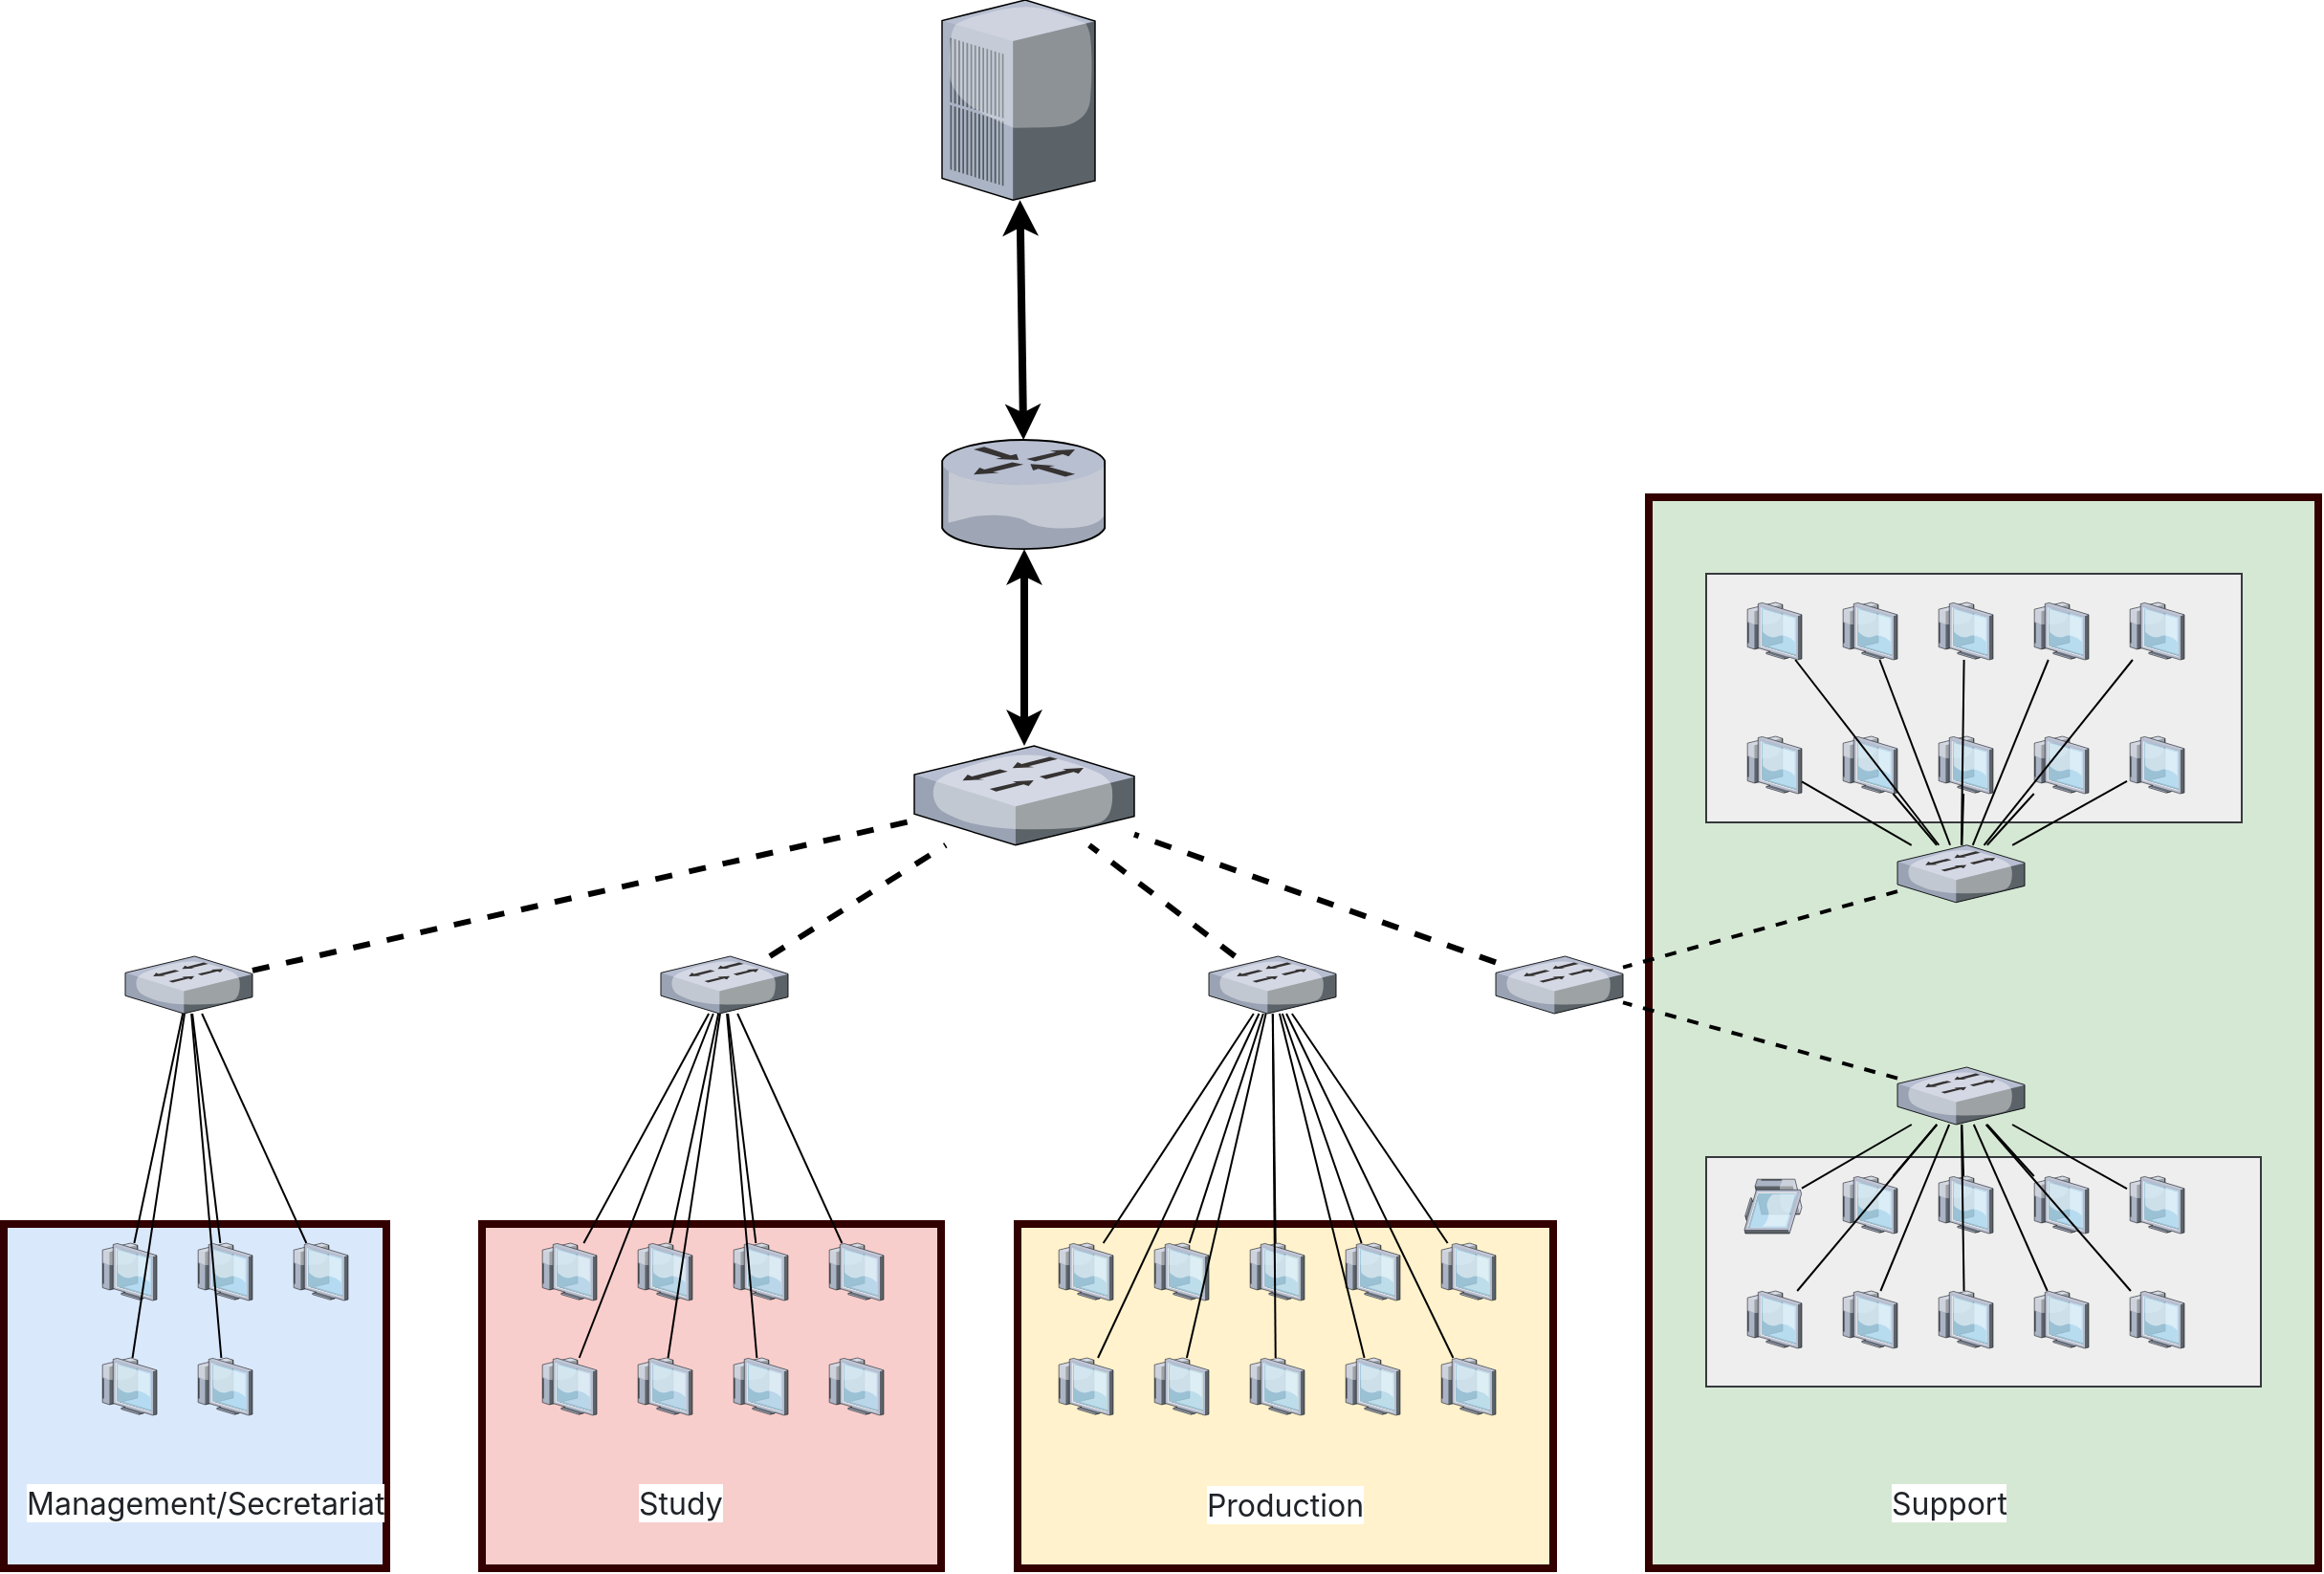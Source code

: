<mxfile version="24.8.0">
  <diagram name="Page-1" id="1k6NwFKqmDq_QukoTFWd">
    <mxGraphModel dx="1615" dy="1629" grid="1" gridSize="10" guides="1" tooltips="1" connect="1" arrows="1" fold="1" page="1" pageScale="1" pageWidth="1169" pageHeight="826" math="0" shadow="0">
      <root>
        <mxCell id="0" />
        <mxCell id="1" parent="0" />
        <mxCell id="10odNjJhLR96Ez2bC5Ds-97" value="" style="rounded=0;whiteSpace=wrap;html=1;fillColor=#d5e8d4;strokeColor=#330000;strokeWidth=4;" vertex="1" parent="1">
          <mxGeometry x="870" y="100" width="350" height="560" as="geometry" />
        </mxCell>
        <mxCell id="10odNjJhLR96Ez2bC5Ds-54" value="" style="rounded=0;whiteSpace=wrap;html=1;fillColor=#eeeeee;strokeColor=#36393d;" vertex="1" parent="1">
          <mxGeometry x="900" y="445" width="290" height="120" as="geometry" />
        </mxCell>
        <mxCell id="10odNjJhLR96Ez2bC5Ds-53" value="" style="rounded=0;whiteSpace=wrap;html=1;fillColor=#eeeeee;strokeColor=#36393d;" vertex="1" parent="1">
          <mxGeometry x="900" y="140" width="280" height="130" as="geometry" />
        </mxCell>
        <mxCell id="10odNjJhLR96Ez2bC5Ds-52" value="" style="rounded=0;whiteSpace=wrap;html=1;fillColor=#fff2cc;strokeColor=#330000;strokeWidth=4;" vertex="1" parent="1">
          <mxGeometry x="540" y="480" width="280" height="180" as="geometry" />
        </mxCell>
        <mxCell id="10odNjJhLR96Ez2bC5Ds-17" value="" style="rounded=0;whiteSpace=wrap;html=1;fillColor=#f8cecc;strokeColor=#330000;strokeWidth=4;" vertex="1" parent="1">
          <mxGeometry x="260" y="480" width="240" height="180" as="geometry" />
        </mxCell>
        <mxCell id="10odNjJhLR96Ez2bC5Ds-16" value="" style="rounded=0;whiteSpace=wrap;html=1;fillColor=#dae8fc;strokeColor=#330000;strokeWidth=4;" vertex="1" parent="1">
          <mxGeometry x="10" y="480" width="200" height="180" as="geometry" />
        </mxCell>
        <mxCell id="10odNjJhLR96Ez2bC5Ds-2" value="" style="verticalLabelPosition=bottom;sketch=0;aspect=fixed;html=1;verticalAlign=top;strokeColor=none;align=center;outlineConnect=0;shape=mxgraph.citrix.thin_client;" vertex="1" parent="1">
          <mxGeometry x="110" y="490" width="30" height="30" as="geometry" />
        </mxCell>
        <mxCell id="10odNjJhLR96Ez2bC5Ds-3" value="" style="verticalLabelPosition=bottom;sketch=0;aspect=fixed;html=1;verticalAlign=top;strokeColor=none;align=center;outlineConnect=0;shape=mxgraph.citrix.thin_client;" vertex="1" parent="1">
          <mxGeometry x="60" y="550" width="30" height="30" as="geometry" />
        </mxCell>
        <mxCell id="10odNjJhLR96Ez2bC5Ds-4" value="" style="verticalLabelPosition=bottom;sketch=0;aspect=fixed;html=1;verticalAlign=top;strokeColor=none;align=center;outlineConnect=0;shape=mxgraph.citrix.thin_client;" vertex="1" parent="1">
          <mxGeometry x="60" y="490" width="30" height="30" as="geometry" />
        </mxCell>
        <mxCell id="10odNjJhLR96Ez2bC5Ds-5" value="" style="verticalLabelPosition=bottom;sketch=0;aspect=fixed;html=1;verticalAlign=top;strokeColor=none;align=center;outlineConnect=0;shape=mxgraph.citrix.thin_client;" vertex="1" parent="1">
          <mxGeometry x="110" y="550" width="30" height="30" as="geometry" />
        </mxCell>
        <mxCell id="10odNjJhLR96Ez2bC5Ds-6" value="" style="verticalLabelPosition=bottom;sketch=0;aspect=fixed;html=1;verticalAlign=top;strokeColor=none;align=center;outlineConnect=0;shape=mxgraph.citrix.thin_client;" vertex="1" parent="1">
          <mxGeometry x="160" y="490" width="30" height="30" as="geometry" />
        </mxCell>
        <mxCell id="10odNjJhLR96Ez2bC5Ds-7" value="" style="verticalLabelPosition=bottom;sketch=0;aspect=fixed;html=1;verticalAlign=top;strokeColor=none;align=center;outlineConnect=0;shape=mxgraph.citrix.thin_client;" vertex="1" parent="1">
          <mxGeometry x="340" y="490" width="30" height="30" as="geometry" />
        </mxCell>
        <mxCell id="10odNjJhLR96Ez2bC5Ds-8" value="" style="verticalLabelPosition=bottom;sketch=0;aspect=fixed;html=1;verticalAlign=top;strokeColor=none;align=center;outlineConnect=0;shape=mxgraph.citrix.thin_client;" vertex="1" parent="1">
          <mxGeometry x="340" y="550" width="30" height="30" as="geometry" />
        </mxCell>
        <mxCell id="10odNjJhLR96Ez2bC5Ds-9" value="" style="verticalLabelPosition=bottom;sketch=0;aspect=fixed;html=1;verticalAlign=top;strokeColor=none;align=center;outlineConnect=0;shape=mxgraph.citrix.thin_client;" vertex="1" parent="1">
          <mxGeometry x="290" y="490" width="30" height="30" as="geometry" />
        </mxCell>
        <mxCell id="10odNjJhLR96Ez2bC5Ds-10" value="" style="verticalLabelPosition=bottom;sketch=0;aspect=fixed;html=1;verticalAlign=top;strokeColor=none;align=center;outlineConnect=0;shape=mxgraph.citrix.thin_client;" vertex="1" parent="1">
          <mxGeometry x="390" y="550" width="30" height="30" as="geometry" />
        </mxCell>
        <mxCell id="10odNjJhLR96Ez2bC5Ds-11" value="" style="verticalLabelPosition=bottom;sketch=0;aspect=fixed;html=1;verticalAlign=top;strokeColor=none;align=center;outlineConnect=0;shape=mxgraph.citrix.thin_client;" vertex="1" parent="1">
          <mxGeometry x="290" y="550" width="30" height="30" as="geometry" />
        </mxCell>
        <mxCell id="10odNjJhLR96Ez2bC5Ds-12" value="" style="verticalLabelPosition=bottom;sketch=0;aspect=fixed;html=1;verticalAlign=top;strokeColor=none;align=center;outlineConnect=0;shape=mxgraph.citrix.thin_client;" vertex="1" parent="1">
          <mxGeometry x="390" y="490" width="30" height="30" as="geometry" />
        </mxCell>
        <mxCell id="10odNjJhLR96Ez2bC5Ds-13" value="" style="verticalLabelPosition=bottom;sketch=0;aspect=fixed;html=1;verticalAlign=top;strokeColor=none;align=center;outlineConnect=0;shape=mxgraph.citrix.thin_client;" vertex="1" parent="1">
          <mxGeometry x="440" y="490" width="30" height="30" as="geometry" />
        </mxCell>
        <mxCell id="10odNjJhLR96Ez2bC5Ds-14" value="" style="verticalLabelPosition=bottom;sketch=0;aspect=fixed;html=1;verticalAlign=top;strokeColor=none;align=center;outlineConnect=0;shape=mxgraph.citrix.thin_client;" vertex="1" parent="1">
          <mxGeometry x="440" y="550" width="30" height="30" as="geometry" />
        </mxCell>
        <mxCell id="10odNjJhLR96Ez2bC5Ds-18" value="" style="verticalLabelPosition=bottom;sketch=0;aspect=fixed;html=1;verticalAlign=top;strokeColor=none;align=center;outlineConnect=0;shape=mxgraph.citrix.thin_client;" vertex="1" parent="1">
          <mxGeometry x="970" y="155" width="30" height="30" as="geometry" />
        </mxCell>
        <mxCell id="10odNjJhLR96Ez2bC5Ds-19" value="" style="verticalLabelPosition=bottom;sketch=0;aspect=fixed;html=1;verticalAlign=top;strokeColor=none;align=center;outlineConnect=0;shape=mxgraph.citrix.thin_client;" vertex="1" parent="1">
          <mxGeometry x="970" y="225" width="30" height="30" as="geometry" />
        </mxCell>
        <mxCell id="10odNjJhLR96Ez2bC5Ds-20" value="" style="verticalLabelPosition=bottom;sketch=0;aspect=fixed;html=1;verticalAlign=top;strokeColor=none;align=center;outlineConnect=0;shape=mxgraph.citrix.thin_client;" vertex="1" parent="1">
          <mxGeometry x="920" y="155" width="30" height="30" as="geometry" />
        </mxCell>
        <mxCell id="10odNjJhLR96Ez2bC5Ds-21" value="" style="verticalLabelPosition=bottom;sketch=0;aspect=fixed;html=1;verticalAlign=top;strokeColor=none;align=center;outlineConnect=0;shape=mxgraph.citrix.thin_client;" vertex="1" parent="1">
          <mxGeometry x="1020" y="225" width="30" height="30" as="geometry" />
        </mxCell>
        <mxCell id="10odNjJhLR96Ez2bC5Ds-22" value="" style="verticalLabelPosition=bottom;sketch=0;aspect=fixed;html=1;verticalAlign=top;strokeColor=none;align=center;outlineConnect=0;shape=mxgraph.citrix.thin_client;" vertex="1" parent="1">
          <mxGeometry x="920" y="225" width="30" height="30" as="geometry" />
        </mxCell>
        <mxCell id="10odNjJhLR96Ez2bC5Ds-23" value="" style="verticalLabelPosition=bottom;sketch=0;aspect=fixed;html=1;verticalAlign=top;strokeColor=none;align=center;outlineConnect=0;shape=mxgraph.citrix.thin_client;" vertex="1" parent="1">
          <mxGeometry x="1020" y="155" width="30" height="30" as="geometry" />
        </mxCell>
        <mxCell id="10odNjJhLR96Ez2bC5Ds-24" value="" style="verticalLabelPosition=bottom;sketch=0;aspect=fixed;html=1;verticalAlign=top;strokeColor=none;align=center;outlineConnect=0;shape=mxgraph.citrix.thin_client;" vertex="1" parent="1">
          <mxGeometry x="1070" y="155" width="30" height="30" as="geometry" />
        </mxCell>
        <mxCell id="10odNjJhLR96Ez2bC5Ds-25" value="" style="verticalLabelPosition=bottom;sketch=0;aspect=fixed;html=1;verticalAlign=top;strokeColor=none;align=center;outlineConnect=0;shape=mxgraph.citrix.thin_client;" vertex="1" parent="1">
          <mxGeometry x="1070" y="225" width="30" height="30" as="geometry" />
        </mxCell>
        <mxCell id="10odNjJhLR96Ez2bC5Ds-27" value="" style="verticalLabelPosition=bottom;sketch=0;aspect=fixed;html=1;verticalAlign=top;strokeColor=none;align=center;outlineConnect=0;shape=mxgraph.citrix.thin_client;" vertex="1" parent="1">
          <mxGeometry x="970" y="455" width="30" height="30" as="geometry" />
        </mxCell>
        <mxCell id="10odNjJhLR96Ez2bC5Ds-29" value="" style="verticalLabelPosition=bottom;sketch=0;aspect=fixed;html=1;verticalAlign=top;strokeColor=none;align=center;outlineConnect=0;shape=mxgraph.citrix.thin_client;" vertex="1" parent="1">
          <mxGeometry x="1020" y="455" width="30" height="30" as="geometry" />
        </mxCell>
        <mxCell id="10odNjJhLR96Ez2bC5Ds-30" value="" style="verticalLabelPosition=bottom;sketch=0;aspect=fixed;html=1;verticalAlign=top;strokeColor=none;align=center;outlineConnect=0;shape=mxgraph.citrix.thin_client;direction=south;" vertex="1" parent="1">
          <mxGeometry x="920" y="455" width="30" height="30" as="geometry" />
        </mxCell>
        <mxCell id="10odNjJhLR96Ez2bC5Ds-31" value="" style="verticalLabelPosition=bottom;sketch=0;aspect=fixed;html=1;verticalAlign=top;strokeColor=none;align=center;outlineConnect=0;shape=mxgraph.citrix.thin_client;" vertex="1" parent="1">
          <mxGeometry x="1120" y="225" width="30" height="30" as="geometry" />
        </mxCell>
        <mxCell id="10odNjJhLR96Ez2bC5Ds-32" value="" style="verticalLabelPosition=bottom;sketch=0;aspect=fixed;html=1;verticalAlign=top;strokeColor=none;align=center;outlineConnect=0;shape=mxgraph.citrix.thin_client;" vertex="1" parent="1">
          <mxGeometry x="1120" y="155" width="30" height="30" as="geometry" />
        </mxCell>
        <mxCell id="10odNjJhLR96Ez2bC5Ds-33" value="" style="verticalLabelPosition=bottom;sketch=0;aspect=fixed;html=1;verticalAlign=top;strokeColor=none;align=center;outlineConnect=0;shape=mxgraph.citrix.thin_client;" vertex="1" parent="1">
          <mxGeometry x="1070" y="455" width="30" height="30" as="geometry" />
        </mxCell>
        <mxCell id="10odNjJhLR96Ez2bC5Ds-34" value="" style="verticalLabelPosition=bottom;sketch=0;aspect=fixed;html=1;verticalAlign=top;strokeColor=none;align=center;outlineConnect=0;shape=mxgraph.citrix.thin_client;" vertex="1" parent="1">
          <mxGeometry x="970" y="515" width="30" height="30" as="geometry" />
        </mxCell>
        <mxCell id="10odNjJhLR96Ez2bC5Ds-36" value="" style="verticalLabelPosition=bottom;sketch=0;aspect=fixed;html=1;verticalAlign=top;strokeColor=none;align=center;outlineConnect=0;shape=mxgraph.citrix.thin_client;" vertex="1" parent="1">
          <mxGeometry x="920" y="515" width="30" height="30" as="geometry" />
        </mxCell>
        <mxCell id="10odNjJhLR96Ez2bC5Ds-37" value="" style="verticalLabelPosition=bottom;sketch=0;aspect=fixed;html=1;verticalAlign=top;strokeColor=none;align=center;outlineConnect=0;shape=mxgraph.citrix.thin_client;" vertex="1" parent="1">
          <mxGeometry x="1120" y="515" width="30" height="30" as="geometry" />
        </mxCell>
        <mxCell id="10odNjJhLR96Ez2bC5Ds-39" value="" style="verticalLabelPosition=bottom;sketch=0;aspect=fixed;html=1;verticalAlign=top;strokeColor=none;align=center;outlineConnect=0;shape=mxgraph.citrix.thin_client;" vertex="1" parent="1">
          <mxGeometry x="1020" y="515" width="30" height="30" as="geometry" />
        </mxCell>
        <mxCell id="10odNjJhLR96Ez2bC5Ds-40" value="" style="verticalLabelPosition=bottom;sketch=0;aspect=fixed;html=1;verticalAlign=top;strokeColor=none;align=center;outlineConnect=0;shape=mxgraph.citrix.thin_client;" vertex="1" parent="1">
          <mxGeometry x="1070" y="515" width="30" height="30" as="geometry" />
        </mxCell>
        <mxCell id="10odNjJhLR96Ez2bC5Ds-41" value="" style="verticalLabelPosition=bottom;sketch=0;aspect=fixed;html=1;verticalAlign=top;strokeColor=none;align=center;outlineConnect=0;shape=mxgraph.citrix.thin_client;" vertex="1" parent="1">
          <mxGeometry x="1120" y="455" width="30" height="30" as="geometry" />
        </mxCell>
        <mxCell id="10odNjJhLR96Ez2bC5Ds-42" value="" style="verticalLabelPosition=bottom;sketch=0;aspect=fixed;html=1;verticalAlign=top;strokeColor=none;align=center;outlineConnect=0;shape=mxgraph.citrix.thin_client;" vertex="1" parent="1">
          <mxGeometry x="610" y="490" width="30" height="30" as="geometry" />
        </mxCell>
        <mxCell id="10odNjJhLR96Ez2bC5Ds-43" value="" style="verticalLabelPosition=bottom;sketch=0;aspect=fixed;html=1;verticalAlign=top;strokeColor=none;align=center;outlineConnect=0;shape=mxgraph.citrix.thin_client;" vertex="1" parent="1">
          <mxGeometry x="660" y="490" width="30" height="30" as="geometry" />
        </mxCell>
        <mxCell id="10odNjJhLR96Ez2bC5Ds-44" value="" style="verticalLabelPosition=bottom;sketch=0;aspect=fixed;html=1;verticalAlign=top;strokeColor=none;align=center;outlineConnect=0;shape=mxgraph.citrix.thin_client;" vertex="1" parent="1">
          <mxGeometry x="560" y="490" width="30" height="30" as="geometry" />
        </mxCell>
        <mxCell id="10odNjJhLR96Ez2bC5Ds-45" value="" style="verticalLabelPosition=bottom;sketch=0;aspect=fixed;html=1;verticalAlign=top;strokeColor=none;align=center;outlineConnect=0;shape=mxgraph.citrix.thin_client;" vertex="1" parent="1">
          <mxGeometry x="710" y="490" width="30" height="30" as="geometry" />
        </mxCell>
        <mxCell id="10odNjJhLR96Ez2bC5Ds-46" value="" style="verticalLabelPosition=bottom;sketch=0;aspect=fixed;html=1;verticalAlign=top;strokeColor=none;align=center;outlineConnect=0;shape=mxgraph.citrix.thin_client;" vertex="1" parent="1">
          <mxGeometry x="610" y="550" width="30" height="30" as="geometry" />
        </mxCell>
        <mxCell id="10odNjJhLR96Ez2bC5Ds-47" value="" style="verticalLabelPosition=bottom;sketch=0;aspect=fixed;html=1;verticalAlign=top;strokeColor=none;align=center;outlineConnect=0;shape=mxgraph.citrix.thin_client;" vertex="1" parent="1">
          <mxGeometry x="560" y="550" width="30" height="30" as="geometry" />
        </mxCell>
        <mxCell id="10odNjJhLR96Ez2bC5Ds-48" value="" style="verticalLabelPosition=bottom;sketch=0;aspect=fixed;html=1;verticalAlign=top;strokeColor=none;align=center;outlineConnect=0;shape=mxgraph.citrix.thin_client;" vertex="1" parent="1">
          <mxGeometry x="760" y="550" width="30" height="30" as="geometry" />
        </mxCell>
        <mxCell id="10odNjJhLR96Ez2bC5Ds-49" value="" style="verticalLabelPosition=bottom;sketch=0;aspect=fixed;html=1;verticalAlign=top;strokeColor=none;align=center;outlineConnect=0;shape=mxgraph.citrix.thin_client;" vertex="1" parent="1">
          <mxGeometry x="660" y="550" width="30" height="30" as="geometry" />
        </mxCell>
        <mxCell id="10odNjJhLR96Ez2bC5Ds-50" value="" style="verticalLabelPosition=bottom;sketch=0;aspect=fixed;html=1;verticalAlign=top;strokeColor=none;align=center;outlineConnect=0;shape=mxgraph.citrix.thin_client;" vertex="1" parent="1">
          <mxGeometry x="710" y="550" width="30" height="30" as="geometry" />
        </mxCell>
        <mxCell id="10odNjJhLR96Ez2bC5Ds-51" value="" style="verticalLabelPosition=bottom;sketch=0;aspect=fixed;html=1;verticalAlign=top;strokeColor=none;align=center;outlineConnect=0;shape=mxgraph.citrix.thin_client;" vertex="1" parent="1">
          <mxGeometry x="760" y="490" width="30" height="30" as="geometry" />
        </mxCell>
        <mxCell id="10odNjJhLR96Ez2bC5Ds-55" value="" style="verticalLabelPosition=bottom;sketch=0;aspect=fixed;html=1;verticalAlign=top;strokeColor=none;align=center;outlineConnect=0;shape=mxgraph.citrix.switch;" vertex="1" parent="1">
          <mxGeometry x="1000" y="281.88" width="66.51" height="30" as="geometry" />
        </mxCell>
        <mxCell id="10odNjJhLR96Ez2bC5Ds-57" value="" style="verticalLabelPosition=bottom;sketch=0;aspect=fixed;html=1;verticalAlign=top;strokeColor=none;align=center;outlineConnect=0;shape=mxgraph.citrix.switch;" vertex="1" parent="1">
          <mxGeometry x="1000" y="398" width="66.51" height="30" as="geometry" />
        </mxCell>
        <mxCell id="10odNjJhLR96Ez2bC5Ds-58" value="" style="verticalLabelPosition=bottom;sketch=0;aspect=fixed;html=1;verticalAlign=top;strokeColor=none;align=center;outlineConnect=0;shape=mxgraph.citrix.switch;" vertex="1" parent="1">
          <mxGeometry x="790" y="340" width="66.51" height="30" as="geometry" />
        </mxCell>
        <mxCell id="10odNjJhLR96Ez2bC5Ds-60" value="" style="verticalLabelPosition=bottom;sketch=0;aspect=fixed;html=1;verticalAlign=top;strokeColor=none;align=center;outlineConnect=0;shape=mxgraph.citrix.switch;" vertex="1" parent="1">
          <mxGeometry x="640" y="340" width="66.51" height="30" as="geometry" />
        </mxCell>
        <mxCell id="10odNjJhLR96Ez2bC5Ds-61" value="" style="verticalLabelPosition=bottom;sketch=0;aspect=fixed;html=1;verticalAlign=top;strokeColor=none;align=center;outlineConnect=0;shape=mxgraph.citrix.switch;" vertex="1" parent="1">
          <mxGeometry x="353.49" y="340" width="66.51" height="30" as="geometry" />
        </mxCell>
        <mxCell id="10odNjJhLR96Ez2bC5Ds-62" value="" style="verticalLabelPosition=bottom;sketch=0;aspect=fixed;html=1;verticalAlign=top;strokeColor=#36393d;align=center;outlineConnect=0;shape=mxgraph.citrix.switch;fillColor=#cce5ff;" vertex="1" parent="1">
          <mxGeometry x="73.49" y="340" width="66.51" height="30" as="geometry" />
        </mxCell>
        <mxCell id="10odNjJhLR96Ez2bC5Ds-63" value="" style="verticalLabelPosition=bottom;sketch=0;aspect=fixed;html=1;verticalAlign=top;strokeColor=none;align=center;outlineConnect=0;shape=mxgraph.citrix.switch;" vertex="1" parent="1">
          <mxGeometry x="486" y="230" width="115" height="51.88" as="geometry" />
        </mxCell>
        <mxCell id="10odNjJhLR96Ez2bC5Ds-65" value="" style="verticalLabelPosition=bottom;sketch=0;aspect=fixed;html=1;verticalAlign=top;strokeColor=none;align=center;outlineConnect=0;shape=mxgraph.citrix.router;" vertex="1" parent="1">
          <mxGeometry x="500.5" y="70" width="86" height="57.07" as="geometry" />
        </mxCell>
        <mxCell id="10odNjJhLR96Ez2bC5Ds-66" value="" style="verticalLabelPosition=bottom;sketch=0;aspect=fixed;html=1;verticalAlign=top;strokeColor=none;align=center;outlineConnect=0;shape=mxgraph.citrix.pbx_server;" vertex="1" parent="1">
          <mxGeometry x="500.5" y="-160" width="80" height="104.62" as="geometry" />
        </mxCell>
        <mxCell id="10odNjJhLR96Ez2bC5Ds-67" value="" style="endArrow=classic;startArrow=classic;html=1;rounded=0;strokeWidth=4;" edge="1" parent="1" source="10odNjJhLR96Ez2bC5Ds-65" target="10odNjJhLR96Ez2bC5Ds-63">
          <mxGeometry width="50" height="50" relative="1" as="geometry">
            <mxPoint x="500" y="260" as="sourcePoint" />
            <mxPoint x="550" y="210" as="targetPoint" />
          </mxGeometry>
        </mxCell>
        <mxCell id="10odNjJhLR96Ez2bC5Ds-76" value="" style="endArrow=classic;startArrow=classic;html=1;rounded=0;strokeWidth=4;" edge="1" parent="1" source="10odNjJhLR96Ez2bC5Ds-65" target="10odNjJhLR96Ez2bC5Ds-66">
          <mxGeometry width="50" height="50" relative="1" as="geometry">
            <mxPoint x="520" y="30" as="sourcePoint" />
            <mxPoint x="570" y="-20" as="targetPoint" />
          </mxGeometry>
        </mxCell>
        <mxCell id="10odNjJhLR96Ez2bC5Ds-85" value="" style="endArrow=none;dashed=1;html=1;rounded=0;strokeWidth=3;" edge="1" parent="1" source="10odNjJhLR96Ez2bC5Ds-62" target="10odNjJhLR96Ez2bC5Ds-63">
          <mxGeometry width="50" height="50" relative="1" as="geometry">
            <mxPoint x="500" y="260" as="sourcePoint" />
            <mxPoint x="550" y="210" as="targetPoint" />
          </mxGeometry>
        </mxCell>
        <mxCell id="10odNjJhLR96Ez2bC5Ds-86" value="" style="endArrow=none;dashed=1;html=1;rounded=0;strokeWidth=3;" edge="1" parent="1" source="10odNjJhLR96Ez2bC5Ds-61" target="10odNjJhLR96Ez2bC5Ds-63">
          <mxGeometry width="50" height="50" relative="1" as="geometry">
            <mxPoint x="500" y="260" as="sourcePoint" />
            <mxPoint x="550" y="210" as="targetPoint" />
          </mxGeometry>
        </mxCell>
        <mxCell id="10odNjJhLR96Ez2bC5Ds-87" value="" style="endArrow=none;dashed=1;html=1;rounded=0;strokeWidth=3;" edge="1" parent="1" source="10odNjJhLR96Ez2bC5Ds-60" target="10odNjJhLR96Ez2bC5Ds-63">
          <mxGeometry width="50" height="50" relative="1" as="geometry">
            <mxPoint x="500" y="260" as="sourcePoint" />
            <mxPoint x="550" y="210" as="targetPoint" />
          </mxGeometry>
        </mxCell>
        <mxCell id="10odNjJhLR96Ez2bC5Ds-88" value="" style="endArrow=none;dashed=1;html=1;rounded=0;strokeWidth=3;" edge="1" parent="1" source="10odNjJhLR96Ez2bC5Ds-58" target="10odNjJhLR96Ez2bC5Ds-63">
          <mxGeometry width="50" height="50" relative="1" as="geometry">
            <mxPoint x="500" y="260" as="sourcePoint" />
            <mxPoint x="550" y="210" as="targetPoint" />
          </mxGeometry>
        </mxCell>
        <mxCell id="10odNjJhLR96Ez2bC5Ds-89" value="" style="endArrow=none;dashed=1;html=1;rounded=0;strokeWidth=2;" edge="1" parent="1" source="10odNjJhLR96Ez2bC5Ds-55" target="10odNjJhLR96Ez2bC5Ds-58">
          <mxGeometry width="50" height="50" relative="1" as="geometry">
            <mxPoint x="500" y="260" as="sourcePoint" />
            <mxPoint x="550" y="210" as="targetPoint" />
          </mxGeometry>
        </mxCell>
        <mxCell id="10odNjJhLR96Ez2bC5Ds-90" value="" style="endArrow=none;dashed=1;html=1;rounded=0;strokeWidth=2;" edge="1" parent="1" source="10odNjJhLR96Ez2bC5Ds-57" target="10odNjJhLR96Ez2bC5Ds-58">
          <mxGeometry width="50" height="50" relative="1" as="geometry">
            <mxPoint x="500" y="260" as="sourcePoint" />
            <mxPoint x="550" y="210" as="targetPoint" />
          </mxGeometry>
        </mxCell>
        <mxCell id="10odNjJhLR96Ez2bC5Ds-94" value="&#xa;&lt;p style=&quot;margin-top:0px; margin-bottom:0px; margin-left:0px; margin-right:0px; -qt-block-indent:0; text-indent:0px;&quot;&gt;&lt;span style=&quot;font-family:&#39;-apple-system&#39;,&#39;BlinkMacSystemFont&#39;,&#39;Segoe UI&#39;,&#39;Noto Sans&#39;,&#39;Helvetica&#39;,&#39;Arial&#39;,&#39;sans-serif&#39;,&#39;Apple Color Emoji&#39;,&#39;Segoe UI Emoji&#39;; font-size:16px; color:#1f2328; background-color:#ffffff;&quot;&gt;Production&lt;/span&gt;&lt;/p&gt;" style="text;html=1;align=center;verticalAlign=middle;whiteSpace=wrap;rounded=0;" vertex="1" parent="1">
          <mxGeometry x="625" y="590" width="110" height="60" as="geometry" />
        </mxCell>
        <mxCell id="10odNjJhLR96Ez2bC5Ds-95" value="&lt;p style=&quot;margin-top:0px; margin-bottom:0px; margin-left:0px; margin-right:0px; -qt-block-indent:0; text-indent:0px;&quot;&gt;&lt;span style=&quot;font-family:&#39;-apple-system&#39;,&#39;BlinkMacSystemFont&#39;,&#39;Segoe UI&#39;,&#39;Noto Sans&#39;,&#39;Helvetica&#39;,&#39;Arial&#39;,&#39;sans-serif&#39;,&#39;Apple Color Emoji&#39;,&#39;Segoe UI Emoji&#39;; font-size:16px; color:#1f2328; background-color:#ffffff;&quot;&gt;Support &lt;/span&gt;&lt;/p&gt;" style="text;whiteSpace=wrap;html=1;" vertex="1" parent="1">
          <mxGeometry x="995" y="610" width="90" height="40" as="geometry" />
        </mxCell>
        <mxCell id="10odNjJhLR96Ez2bC5Ds-98" value="" style="endArrow=none;html=1;rounded=0;" edge="1" parent="1" source="10odNjJhLR96Ez2bC5Ds-4" target="10odNjJhLR96Ez2bC5Ds-62">
          <mxGeometry width="50" height="50" relative="1" as="geometry">
            <mxPoint x="570" y="280" as="sourcePoint" />
            <mxPoint x="70" y="400" as="targetPoint" />
          </mxGeometry>
        </mxCell>
        <mxCell id="10odNjJhLR96Ez2bC5Ds-99" value="" style="endArrow=none;html=1;rounded=0;" edge="1" parent="1" source="10odNjJhLR96Ez2bC5Ds-2" target="10odNjJhLR96Ez2bC5Ds-62">
          <mxGeometry width="50" height="50" relative="1" as="geometry">
            <mxPoint x="570" y="280" as="sourcePoint" />
            <mxPoint x="620" y="230" as="targetPoint" />
          </mxGeometry>
        </mxCell>
        <mxCell id="10odNjJhLR96Ez2bC5Ds-100" value="" style="endArrow=none;html=1;rounded=0;" edge="1" parent="1" source="10odNjJhLR96Ez2bC5Ds-6" target="10odNjJhLR96Ez2bC5Ds-62">
          <mxGeometry width="50" height="50" relative="1" as="geometry">
            <mxPoint x="570" y="280" as="sourcePoint" />
            <mxPoint x="620" y="230" as="targetPoint" />
          </mxGeometry>
        </mxCell>
        <mxCell id="10odNjJhLR96Ez2bC5Ds-101" value="" style="endArrow=none;html=1;rounded=0;" edge="1" parent="1" source="10odNjJhLR96Ez2bC5Ds-62" target="10odNjJhLR96Ez2bC5Ds-3">
          <mxGeometry width="50" height="50" relative="1" as="geometry">
            <mxPoint x="570" y="280" as="sourcePoint" />
            <mxPoint x="620" y="230" as="targetPoint" />
          </mxGeometry>
        </mxCell>
        <mxCell id="10odNjJhLR96Ez2bC5Ds-102" value="" style="endArrow=none;html=1;rounded=0;" edge="1" parent="1" source="10odNjJhLR96Ez2bC5Ds-62" target="10odNjJhLR96Ez2bC5Ds-5">
          <mxGeometry width="50" height="50" relative="1" as="geometry">
            <mxPoint x="570" y="280" as="sourcePoint" />
            <mxPoint x="620" y="230" as="targetPoint" />
          </mxGeometry>
        </mxCell>
        <mxCell id="10odNjJhLR96Ez2bC5Ds-103" value="" style="endArrow=none;html=1;rounded=0;" edge="1" parent="1" source="10odNjJhLR96Ez2bC5Ds-9" target="10odNjJhLR96Ez2bC5Ds-61">
          <mxGeometry width="50" height="50" relative="1" as="geometry">
            <mxPoint x="570" y="280" as="sourcePoint" />
            <mxPoint x="620" y="230" as="targetPoint" />
          </mxGeometry>
        </mxCell>
        <mxCell id="10odNjJhLR96Ez2bC5Ds-104" value="" style="endArrow=none;html=1;rounded=0;" edge="1" parent="1" source="10odNjJhLR96Ez2bC5Ds-61" target="10odNjJhLR96Ez2bC5Ds-7">
          <mxGeometry width="50" height="50" relative="1" as="geometry">
            <mxPoint x="570" y="280" as="sourcePoint" />
            <mxPoint x="620" y="230" as="targetPoint" />
          </mxGeometry>
        </mxCell>
        <mxCell id="10odNjJhLR96Ez2bC5Ds-105" value="" style="endArrow=none;html=1;rounded=0;" edge="1" parent="1" source="10odNjJhLR96Ez2bC5Ds-61" target="10odNjJhLR96Ez2bC5Ds-12">
          <mxGeometry width="50" height="50" relative="1" as="geometry">
            <mxPoint x="570" y="280" as="sourcePoint" />
            <mxPoint x="620" y="230" as="targetPoint" />
          </mxGeometry>
        </mxCell>
        <mxCell id="10odNjJhLR96Ez2bC5Ds-106" value="" style="endArrow=none;html=1;rounded=0;" edge="1" parent="1" source="10odNjJhLR96Ez2bC5Ds-61" target="10odNjJhLR96Ez2bC5Ds-13">
          <mxGeometry width="50" height="50" relative="1" as="geometry">
            <mxPoint x="570" y="280" as="sourcePoint" />
            <mxPoint x="620" y="230" as="targetPoint" />
          </mxGeometry>
        </mxCell>
        <mxCell id="10odNjJhLR96Ez2bC5Ds-107" value="" style="endArrow=none;html=1;rounded=0;" edge="1" parent="1" source="10odNjJhLR96Ez2bC5Ds-61" target="10odNjJhLR96Ez2bC5Ds-11">
          <mxGeometry width="50" height="50" relative="1" as="geometry">
            <mxPoint x="570" y="280" as="sourcePoint" />
            <mxPoint x="620" y="230" as="targetPoint" />
          </mxGeometry>
        </mxCell>
        <mxCell id="10odNjJhLR96Ez2bC5Ds-108" value="" style="endArrow=none;html=1;rounded=0;" edge="1" parent="1" source="10odNjJhLR96Ez2bC5Ds-61" target="10odNjJhLR96Ez2bC5Ds-8">
          <mxGeometry width="50" height="50" relative="1" as="geometry">
            <mxPoint x="570" y="280" as="sourcePoint" />
            <mxPoint x="620" y="230" as="targetPoint" />
          </mxGeometry>
        </mxCell>
        <mxCell id="10odNjJhLR96Ez2bC5Ds-109" value="" style="endArrow=none;html=1;rounded=0;" edge="1" parent="1" source="10odNjJhLR96Ez2bC5Ds-61" target="10odNjJhLR96Ez2bC5Ds-10">
          <mxGeometry width="50" height="50" relative="1" as="geometry">
            <mxPoint x="570" y="280" as="sourcePoint" />
            <mxPoint x="620" y="230" as="targetPoint" />
          </mxGeometry>
        </mxCell>
        <mxCell id="10odNjJhLR96Ez2bC5Ds-92" value="&lt;p style=&quot;margin-top:0px; margin-bottom:0px; margin-left:0px; margin-right:0px; -qt-block-indent:0; text-indent:0px;&quot;&gt;&lt;span style=&quot;font-family:&#39;-apple-system&#39;,&#39;BlinkMacSystemFont&#39;,&#39;Segoe UI&#39;,&#39;Noto Sans&#39;,&#39;Helvetica&#39;,&#39;Arial&#39;,&#39;sans-serif&#39;,&#39;Apple Color Emoji&#39;,&#39;Segoe UI Emoji&#39;; font-size:16px; color:#1f2328; background-color:#ffffff;&quot;&gt;Management/Secretariat&lt;/span&gt;&lt;/p&gt;" style="text;whiteSpace=wrap;html=1;" vertex="1" parent="1">
          <mxGeometry x="20" y="610" width="210" height="40" as="geometry" />
        </mxCell>
        <mxCell id="10odNjJhLR96Ez2bC5Ds-93" value="&lt;p style=&quot;margin-top:0px; margin-bottom:0px; margin-left:0px; margin-right:0px; -qt-block-indent:0; text-indent:0px;&quot;&gt;&lt;span style=&quot;font-family:&#39;-apple-system&#39;,&#39;BlinkMacSystemFont&#39;,&#39;Segoe UI&#39;,&#39;Noto Sans&#39;,&#39;Helvetica&#39;,&#39;Arial&#39;,&#39;sans-serif&#39;,&#39;Apple Color Emoji&#39;,&#39;Segoe UI Emoji&#39;; font-size:16px; color:#1f2328; background-color:#ffffff;&quot;&gt;Study&lt;/span&gt;&lt;/p&gt;" style="text;whiteSpace=wrap;html=1;" vertex="1" parent="1">
          <mxGeometry x="340" y="610" width="70" height="40" as="geometry" />
        </mxCell>
        <mxCell id="10odNjJhLR96Ez2bC5Ds-111" value="" style="endArrow=none;html=1;rounded=0;" edge="1" parent="1" source="10odNjJhLR96Ez2bC5Ds-44" target="10odNjJhLR96Ez2bC5Ds-60">
          <mxGeometry width="50" height="50" relative="1" as="geometry">
            <mxPoint x="570" y="280" as="sourcePoint" />
            <mxPoint x="620" y="230" as="targetPoint" />
          </mxGeometry>
        </mxCell>
        <mxCell id="10odNjJhLR96Ez2bC5Ds-112" value="" style="endArrow=none;html=1;rounded=0;" edge="1" parent="1" source="10odNjJhLR96Ez2bC5Ds-42" target="10odNjJhLR96Ez2bC5Ds-60">
          <mxGeometry width="50" height="50" relative="1" as="geometry">
            <mxPoint x="570" y="280" as="sourcePoint" />
            <mxPoint x="620" y="230" as="targetPoint" />
          </mxGeometry>
        </mxCell>
        <mxCell id="10odNjJhLR96Ez2bC5Ds-113" value="" style="endArrow=none;html=1;rounded=0;" edge="1" parent="1" source="10odNjJhLR96Ez2bC5Ds-43" target="10odNjJhLR96Ez2bC5Ds-60">
          <mxGeometry width="50" height="50" relative="1" as="geometry">
            <mxPoint x="570" y="280" as="sourcePoint" />
            <mxPoint x="620" y="230" as="targetPoint" />
          </mxGeometry>
        </mxCell>
        <mxCell id="10odNjJhLR96Ez2bC5Ds-114" value="" style="endArrow=none;html=1;rounded=0;" edge="1" parent="1" source="10odNjJhLR96Ez2bC5Ds-60" target="10odNjJhLR96Ez2bC5Ds-45">
          <mxGeometry width="50" height="50" relative="1" as="geometry">
            <mxPoint x="570" y="280" as="sourcePoint" />
            <mxPoint x="620" y="230" as="targetPoint" />
          </mxGeometry>
        </mxCell>
        <mxCell id="10odNjJhLR96Ez2bC5Ds-115" value="" style="endArrow=none;html=1;rounded=0;" edge="1" parent="1" source="10odNjJhLR96Ez2bC5Ds-60" target="10odNjJhLR96Ez2bC5Ds-51">
          <mxGeometry width="50" height="50" relative="1" as="geometry">
            <mxPoint x="570" y="280" as="sourcePoint" />
            <mxPoint x="620" y="230" as="targetPoint" />
          </mxGeometry>
        </mxCell>
        <mxCell id="10odNjJhLR96Ez2bC5Ds-116" value="" style="endArrow=none;html=1;rounded=0;" edge="1" parent="1" source="10odNjJhLR96Ez2bC5Ds-60" target="10odNjJhLR96Ez2bC5Ds-47">
          <mxGeometry width="50" height="50" relative="1" as="geometry">
            <mxPoint x="570" y="280" as="sourcePoint" />
            <mxPoint x="620" y="230" as="targetPoint" />
          </mxGeometry>
        </mxCell>
        <mxCell id="10odNjJhLR96Ez2bC5Ds-117" value="" style="endArrow=none;html=1;rounded=0;" edge="1" parent="1" source="10odNjJhLR96Ez2bC5Ds-46" target="10odNjJhLR96Ez2bC5Ds-60">
          <mxGeometry width="50" height="50" relative="1" as="geometry">
            <mxPoint x="570" y="280" as="sourcePoint" />
            <mxPoint x="620" y="230" as="targetPoint" />
          </mxGeometry>
        </mxCell>
        <mxCell id="10odNjJhLR96Ez2bC5Ds-118" value="" style="endArrow=none;html=1;rounded=0;" edge="1" parent="1" source="10odNjJhLR96Ez2bC5Ds-60" target="10odNjJhLR96Ez2bC5Ds-49">
          <mxGeometry width="50" height="50" relative="1" as="geometry">
            <mxPoint x="570" y="280" as="sourcePoint" />
            <mxPoint x="620" y="230" as="targetPoint" />
          </mxGeometry>
        </mxCell>
        <mxCell id="10odNjJhLR96Ez2bC5Ds-119" value="" style="endArrow=none;html=1;rounded=0;" edge="1" parent="1" source="10odNjJhLR96Ez2bC5Ds-50" target="10odNjJhLR96Ez2bC5Ds-60">
          <mxGeometry width="50" height="50" relative="1" as="geometry">
            <mxPoint x="570" y="280" as="sourcePoint" />
            <mxPoint x="620" y="230" as="targetPoint" />
          </mxGeometry>
        </mxCell>
        <mxCell id="10odNjJhLR96Ez2bC5Ds-120" value="" style="endArrow=none;html=1;rounded=0;" edge="1" parent="1" source="10odNjJhLR96Ez2bC5Ds-48" target="10odNjJhLR96Ez2bC5Ds-60">
          <mxGeometry width="50" height="50" relative="1" as="geometry">
            <mxPoint x="570" y="280" as="sourcePoint" />
            <mxPoint x="620" y="230" as="targetPoint" />
          </mxGeometry>
        </mxCell>
        <mxCell id="10odNjJhLR96Ez2bC5Ds-121" value="" style="endArrow=none;html=1;rounded=0;" edge="1" parent="1" source="10odNjJhLR96Ez2bC5Ds-22" target="10odNjJhLR96Ez2bC5Ds-55">
          <mxGeometry width="50" height="50" relative="1" as="geometry">
            <mxPoint x="570" y="280" as="sourcePoint" />
            <mxPoint x="620" y="230" as="targetPoint" />
          </mxGeometry>
        </mxCell>
        <mxCell id="10odNjJhLR96Ez2bC5Ds-122" value="" style="endArrow=none;html=1;rounded=0;" edge="1" parent="1" source="10odNjJhLR96Ez2bC5Ds-19" target="10odNjJhLR96Ez2bC5Ds-55">
          <mxGeometry width="50" height="50" relative="1" as="geometry">
            <mxPoint x="570" y="280" as="sourcePoint" />
            <mxPoint x="620" y="230" as="targetPoint" />
          </mxGeometry>
        </mxCell>
        <mxCell id="10odNjJhLR96Ez2bC5Ds-123" value="" style="endArrow=none;html=1;rounded=0;" edge="1" parent="1" source="10odNjJhLR96Ez2bC5Ds-21" target="10odNjJhLR96Ez2bC5Ds-55">
          <mxGeometry width="50" height="50" relative="1" as="geometry">
            <mxPoint x="640" y="460" as="sourcePoint" />
            <mxPoint x="690" y="410" as="targetPoint" />
          </mxGeometry>
        </mxCell>
        <mxCell id="10odNjJhLR96Ez2bC5Ds-125" value="" style="endArrow=none;html=1;rounded=0;" edge="1" parent="1" source="10odNjJhLR96Ez2bC5Ds-55" target="10odNjJhLR96Ez2bC5Ds-25">
          <mxGeometry width="50" height="50" relative="1" as="geometry">
            <mxPoint x="650" y="320" as="sourcePoint" />
            <mxPoint x="700" y="270" as="targetPoint" />
          </mxGeometry>
        </mxCell>
        <mxCell id="10odNjJhLR96Ez2bC5Ds-126" value="" style="endArrow=none;html=1;rounded=0;" edge="1" parent="1" source="10odNjJhLR96Ez2bC5Ds-55" target="10odNjJhLR96Ez2bC5Ds-31">
          <mxGeometry width="50" height="50" relative="1" as="geometry">
            <mxPoint x="650" y="320" as="sourcePoint" />
            <mxPoint x="700" y="270" as="targetPoint" />
          </mxGeometry>
        </mxCell>
        <mxCell id="10odNjJhLR96Ez2bC5Ds-127" value="" style="endArrow=none;html=1;rounded=0;" edge="1" parent="1" source="10odNjJhLR96Ez2bC5Ds-55" target="10odNjJhLR96Ez2bC5Ds-20">
          <mxGeometry width="50" height="50" relative="1" as="geometry">
            <mxPoint x="650" y="320" as="sourcePoint" />
            <mxPoint x="700" y="270" as="targetPoint" />
          </mxGeometry>
        </mxCell>
        <mxCell id="10odNjJhLR96Ez2bC5Ds-128" value="" style="endArrow=none;html=1;rounded=0;" edge="1" parent="1" source="10odNjJhLR96Ez2bC5Ds-55" target="10odNjJhLR96Ez2bC5Ds-18">
          <mxGeometry width="50" height="50" relative="1" as="geometry">
            <mxPoint x="650" y="320" as="sourcePoint" />
            <mxPoint x="700" y="270" as="targetPoint" />
          </mxGeometry>
        </mxCell>
        <mxCell id="10odNjJhLR96Ez2bC5Ds-129" value="" style="endArrow=none;html=1;rounded=0;" edge="1" parent="1" source="10odNjJhLR96Ez2bC5Ds-55" target="10odNjJhLR96Ez2bC5Ds-23">
          <mxGeometry width="50" height="50" relative="1" as="geometry">
            <mxPoint x="650" y="320" as="sourcePoint" />
            <mxPoint x="700" y="270" as="targetPoint" />
          </mxGeometry>
        </mxCell>
        <mxCell id="10odNjJhLR96Ez2bC5Ds-130" value="" style="endArrow=none;html=1;rounded=0;" edge="1" parent="1" source="10odNjJhLR96Ez2bC5Ds-55" target="10odNjJhLR96Ez2bC5Ds-24">
          <mxGeometry width="50" height="50" relative="1" as="geometry">
            <mxPoint x="650" y="320" as="sourcePoint" />
            <mxPoint x="700" y="270" as="targetPoint" />
          </mxGeometry>
        </mxCell>
        <mxCell id="10odNjJhLR96Ez2bC5Ds-131" value="" style="endArrow=none;html=1;rounded=0;" edge="1" parent="1" source="10odNjJhLR96Ez2bC5Ds-55" target="10odNjJhLR96Ez2bC5Ds-32">
          <mxGeometry width="50" height="50" relative="1" as="geometry">
            <mxPoint x="650" y="320" as="sourcePoint" />
            <mxPoint x="700" y="270" as="targetPoint" />
          </mxGeometry>
        </mxCell>
        <mxCell id="10odNjJhLR96Ez2bC5Ds-132" value="" style="endArrow=none;html=1;rounded=0;" edge="1" parent="1" source="10odNjJhLR96Ez2bC5Ds-57" target="10odNjJhLR96Ez2bC5Ds-30">
          <mxGeometry width="50" height="50" relative="1" as="geometry">
            <mxPoint x="650" y="320" as="sourcePoint" />
            <mxPoint x="700" y="270" as="targetPoint" />
          </mxGeometry>
        </mxCell>
        <mxCell id="10odNjJhLR96Ez2bC5Ds-134" value="" style="endArrow=none;html=1;rounded=0;" edge="1" parent="1" source="10odNjJhLR96Ez2bC5Ds-57" target="10odNjJhLR96Ez2bC5Ds-27">
          <mxGeometry width="50" height="50" relative="1" as="geometry">
            <mxPoint x="650" y="320" as="sourcePoint" />
            <mxPoint x="700" y="270" as="targetPoint" />
          </mxGeometry>
        </mxCell>
        <mxCell id="10odNjJhLR96Ez2bC5Ds-135" value="" style="endArrow=none;html=1;rounded=0;" edge="1" parent="1" source="10odNjJhLR96Ez2bC5Ds-57" target="10odNjJhLR96Ez2bC5Ds-29">
          <mxGeometry width="50" height="50" relative="1" as="geometry">
            <mxPoint x="650" y="320" as="sourcePoint" />
            <mxPoint x="700" y="270" as="targetPoint" />
          </mxGeometry>
        </mxCell>
        <mxCell id="10odNjJhLR96Ez2bC5Ds-136" value="" style="endArrow=none;html=1;rounded=0;" edge="1" parent="1" source="10odNjJhLR96Ez2bC5Ds-57" target="10odNjJhLR96Ez2bC5Ds-33">
          <mxGeometry width="50" height="50" relative="1" as="geometry">
            <mxPoint x="650" y="320" as="sourcePoint" />
            <mxPoint x="700" y="270" as="targetPoint" />
          </mxGeometry>
        </mxCell>
        <mxCell id="10odNjJhLR96Ez2bC5Ds-137" value="" style="endArrow=none;html=1;rounded=0;" edge="1" parent="1" source="10odNjJhLR96Ez2bC5Ds-57" target="10odNjJhLR96Ez2bC5Ds-41">
          <mxGeometry width="50" height="50" relative="1" as="geometry">
            <mxPoint x="650" y="320" as="sourcePoint" />
            <mxPoint x="700" y="270" as="targetPoint" />
          </mxGeometry>
        </mxCell>
        <mxCell id="10odNjJhLR96Ez2bC5Ds-138" value="" style="endArrow=none;html=1;rounded=0;" edge="1" parent="1" source="10odNjJhLR96Ez2bC5Ds-57" target="10odNjJhLR96Ez2bC5Ds-36">
          <mxGeometry width="50" height="50" relative="1" as="geometry">
            <mxPoint x="650" y="320" as="sourcePoint" />
            <mxPoint x="700" y="270" as="targetPoint" />
          </mxGeometry>
        </mxCell>
        <mxCell id="10odNjJhLR96Ez2bC5Ds-139" value="" style="endArrow=none;html=1;rounded=0;" edge="1" parent="1" source="10odNjJhLR96Ez2bC5Ds-34" target="10odNjJhLR96Ez2bC5Ds-57">
          <mxGeometry width="50" height="50" relative="1" as="geometry">
            <mxPoint x="650" y="320" as="sourcePoint" />
            <mxPoint x="700" y="270" as="targetPoint" />
          </mxGeometry>
        </mxCell>
        <mxCell id="10odNjJhLR96Ez2bC5Ds-140" value="" style="endArrow=none;html=1;rounded=0;" edge="1" parent="1" source="10odNjJhLR96Ez2bC5Ds-39" target="10odNjJhLR96Ez2bC5Ds-57">
          <mxGeometry width="50" height="50" relative="1" as="geometry">
            <mxPoint x="650" y="320" as="sourcePoint" />
            <mxPoint x="700" y="270" as="targetPoint" />
          </mxGeometry>
        </mxCell>
        <mxCell id="10odNjJhLR96Ez2bC5Ds-141" value="" style="endArrow=none;html=1;rounded=0;" edge="1" parent="1" source="10odNjJhLR96Ez2bC5Ds-40" target="10odNjJhLR96Ez2bC5Ds-57">
          <mxGeometry width="50" height="50" relative="1" as="geometry">
            <mxPoint x="650" y="320" as="sourcePoint" />
            <mxPoint x="700" y="270" as="targetPoint" />
          </mxGeometry>
        </mxCell>
        <mxCell id="10odNjJhLR96Ez2bC5Ds-142" value="" style="endArrow=none;html=1;rounded=0;" edge="1" parent="1" source="10odNjJhLR96Ez2bC5Ds-37" target="10odNjJhLR96Ez2bC5Ds-57">
          <mxGeometry width="50" height="50" relative="1" as="geometry">
            <mxPoint x="650" y="320" as="sourcePoint" />
            <mxPoint x="700" y="270" as="targetPoint" />
          </mxGeometry>
        </mxCell>
      </root>
    </mxGraphModel>
  </diagram>
</mxfile>
